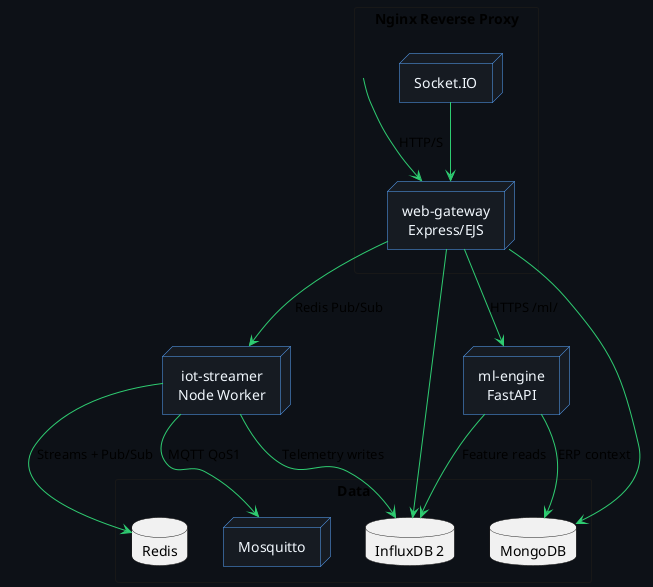 @startuml
!define AWSPUML https://raw.githubusercontent.com/awslabs/aws-icons-for-plantuml/v14.0/LATEST/AWSCommon.puml
skinparam backgroundColor #0d1117
skinparam defaultTextAlignment center
skinparam ArrowColor #2ecc71
skinparam node {
  BackgroundColor #161b22
  BorderColor #58a6ff
  FontColor #f0f6fc
}

rectangle "Nginx Reverse Proxy" as nginx {
  node "web-gateway\nExpress/EJS" as web
  node "Socket.IO" as ws
}

node "iot-streamer\nNode Worker" as streamer
node "ml-engine\nFastAPI" as ml

rectangle "Data" {
  database "MongoDB" as mongo
  database "InfluxDB 2" as influx
  database "Redis" as redis
  node "Mosquitto" as mqtt
}

web --> streamer : Redis Pub/Sub
web --> ml : HTTPS /ml/
web --> mongo
web --> influx
streamer --> influx : Telemetry writes
streamer --> redis : Streams + Pub/Sub
streamer --> mqtt : MQTT QoS1
ml --> influx : Feature reads
ml --> mongo : ERP context
nginx --> web : HTTP/S
ws --> web
@enduml
